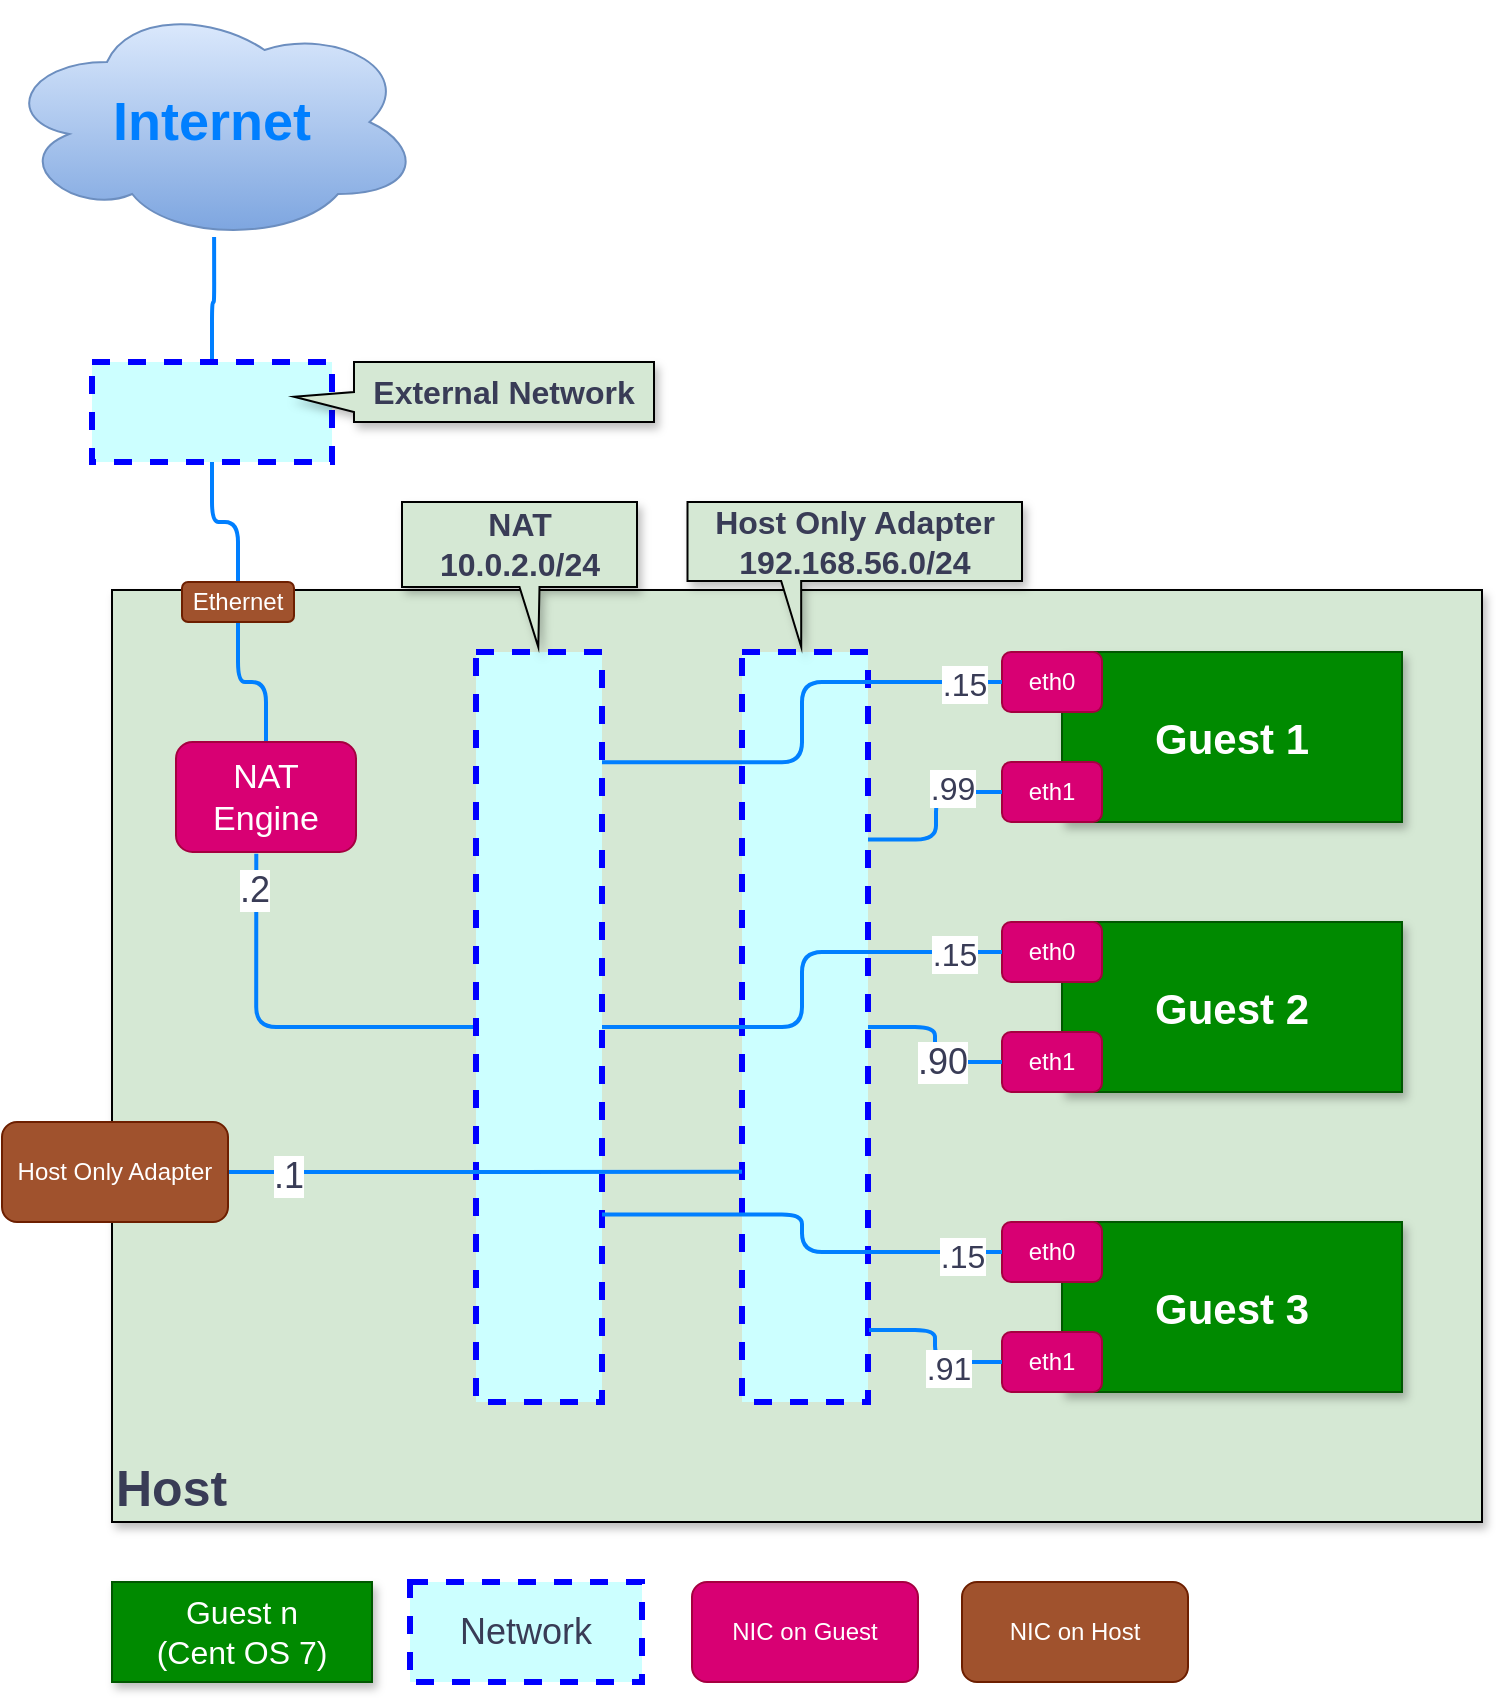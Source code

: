 <mxfile version="13.6.2" type="device"><diagram id="chhWWntXI6Snz88uCid4" name="NW1"><mxGraphModel dx="2087" dy="720" grid="1" gridSize="10" guides="1" tooltips="1" connect="1" arrows="1" fold="1" page="1" pageScale="1" pageWidth="827" pageHeight="1169" math="0" shadow="0"><root><mxCell id="Fih6YPsbWpGpSo7F1qTa-0"/><mxCell id="Fih6YPsbWpGpSo7F1qTa-1" parent="Fih6YPsbWpGpSo7F1qTa-0"/><mxCell id="R5E7E_zQCJfQSV3Fvqsx-26" value="Host" style="rounded=0;whiteSpace=wrap;html=1;sketch=0;strokeWidth=1;fontSize=25;fontColor=#393C56;fillColor=#D5E8D4;align=left;verticalAlign=bottom;fontStyle=1;shadow=1;" vertex="1" parent="Fih6YPsbWpGpSo7F1qTa-1"><mxGeometry x="-715" y="524" width="685" height="466" as="geometry"/></mxCell><mxCell id="R5E7E_zQCJfQSV3Fvqsx-7" value="" style="group" vertex="1" connectable="0" parent="Fih6YPsbWpGpSo7F1qTa-1"><mxGeometry x="-270" y="555" width="200" height="85" as="geometry"/></mxCell><mxCell id="R5E7E_zQCJfQSV3Fvqsx-4" value="" style="group" vertex="1" connectable="0" parent="R5E7E_zQCJfQSV3Fvqsx-7"><mxGeometry width="200" height="85" as="geometry"/></mxCell><mxCell id="R5E7E_zQCJfQSV3Fvqsx-1" value="" style="group" vertex="1" connectable="0" parent="R5E7E_zQCJfQSV3Fvqsx-4"><mxGeometry width="200" height="85" as="geometry"/></mxCell><mxCell id="XY-3vsqF-PFlgPGOO8LF-0" value="Guest 1" style="rounded=0;whiteSpace=wrap;html=1;fillColor=#008a00;strokeColor=#005700;fontColor=#ffffff;shadow=1;fontStyle=1;fontSize=21;" vertex="1" parent="R5E7E_zQCJfQSV3Fvqsx-1"><mxGeometry x="30" width="170" height="85" as="geometry"/></mxCell><mxCell id="52ACC5AwvfzRa10liK4y-0" value="eth0" style="rounded=1;whiteSpace=wrap;html=1;fillColor=#d80073;strokeColor=#A50040;fontColor=#ffffff;" vertex="1" parent="R5E7E_zQCJfQSV3Fvqsx-1"><mxGeometry width="50" height="30" as="geometry"/></mxCell><mxCell id="R5E7E_zQCJfQSV3Fvqsx-0" value="eth1" style="rounded=1;whiteSpace=wrap;html=1;fillColor=#d80073;strokeColor=#A50040;fontColor=#ffffff;" vertex="1" parent="R5E7E_zQCJfQSV3Fvqsx-1"><mxGeometry y="55" width="50" height="30" as="geometry"/></mxCell><mxCell id="R5E7E_zQCJfQSV3Fvqsx-9" value="" style="group" vertex="1" connectable="0" parent="Fih6YPsbWpGpSo7F1qTa-1"><mxGeometry x="-270" y="690" width="200" height="85" as="geometry"/></mxCell><mxCell id="R5E7E_zQCJfQSV3Fvqsx-10" value="" style="group" vertex="1" connectable="0" parent="R5E7E_zQCJfQSV3Fvqsx-9"><mxGeometry width="200" height="85" as="geometry"/></mxCell><mxCell id="R5E7E_zQCJfQSV3Fvqsx-11" value="" style="group" vertex="1" connectable="0" parent="R5E7E_zQCJfQSV3Fvqsx-10"><mxGeometry width="200" height="85" as="geometry"/></mxCell><mxCell id="R5E7E_zQCJfQSV3Fvqsx-12" value="Guest 2" style="rounded=0;whiteSpace=wrap;html=1;fillColor=#008a00;strokeColor=#005700;fontColor=#ffffff;shadow=1;fontStyle=1;fontSize=21;" vertex="1" parent="R5E7E_zQCJfQSV3Fvqsx-11"><mxGeometry x="30" width="170" height="85" as="geometry"/></mxCell><mxCell id="R5E7E_zQCJfQSV3Fvqsx-13" value="eth0" style="rounded=1;whiteSpace=wrap;html=1;fillColor=#d80073;strokeColor=#A50040;fontColor=#ffffff;" vertex="1" parent="R5E7E_zQCJfQSV3Fvqsx-11"><mxGeometry width="50" height="30" as="geometry"/></mxCell><mxCell id="R5E7E_zQCJfQSV3Fvqsx-14" value="eth1" style="rounded=1;whiteSpace=wrap;html=1;fillColor=#d80073;strokeColor=#A50040;fontColor=#ffffff;" vertex="1" parent="R5E7E_zQCJfQSV3Fvqsx-11"><mxGeometry y="55" width="50" height="30" as="geometry"/></mxCell><mxCell id="R5E7E_zQCJfQSV3Fvqsx-15" value="" style="group" vertex="1" connectable="0" parent="Fih6YPsbWpGpSo7F1qTa-1"><mxGeometry x="-270" y="840" width="200" height="85" as="geometry"/></mxCell><mxCell id="R5E7E_zQCJfQSV3Fvqsx-16" value="" style="group" vertex="1" connectable="0" parent="R5E7E_zQCJfQSV3Fvqsx-15"><mxGeometry width="200" height="85" as="geometry"/></mxCell><mxCell id="R5E7E_zQCJfQSV3Fvqsx-17" value="" style="group" vertex="1" connectable="0" parent="R5E7E_zQCJfQSV3Fvqsx-16"><mxGeometry width="200" height="85" as="geometry"/></mxCell><mxCell id="R5E7E_zQCJfQSV3Fvqsx-18" value="Guest 3" style="rounded=0;whiteSpace=wrap;html=1;fillColor=#008a00;strokeColor=#005700;fontColor=#ffffff;shadow=1;fontStyle=1;fontSize=21;" vertex="1" parent="R5E7E_zQCJfQSV3Fvqsx-17"><mxGeometry x="30" width="170" height="85" as="geometry"/></mxCell><mxCell id="R5E7E_zQCJfQSV3Fvqsx-19" value="eth0" style="rounded=1;whiteSpace=wrap;html=1;fillColor=#d80073;strokeColor=#A50040;fontColor=#ffffff;" vertex="1" parent="R5E7E_zQCJfQSV3Fvqsx-17"><mxGeometry width="50" height="30" as="geometry"/></mxCell><mxCell id="R5E7E_zQCJfQSV3Fvqsx-20" value="eth1" style="rounded=1;whiteSpace=wrap;html=1;fillColor=#d80073;strokeColor=#A50040;fontColor=#ffffff;" vertex="1" parent="R5E7E_zQCJfQSV3Fvqsx-17"><mxGeometry y="55" width="50" height="30" as="geometry"/></mxCell><mxCell id="EWS1YCkNdMqkMxmxWNx3-8" style="edgeStyle=orthogonalEdgeStyle;curved=0;rounded=1;sketch=0;orthogonalLoop=1;jettySize=auto;html=1;entryX=0.446;entryY=1.015;entryDx=0;entryDy=0;entryPerimeter=0;strokeColor=#007FFF;strokeWidth=2;fillColor=#F2CC8F;fontSize=16;fontColor=#393C56;endArrow=none;endFill=0;" edge="1" parent="Fih6YPsbWpGpSo7F1qTa-1" source="R5E7E_zQCJfQSV3Fvqsx-22" target="R5E7E_zQCJfQSV3Fvqsx-24"><mxGeometry relative="1" as="geometry"/></mxCell><mxCell id="_Ra3caN318BO0gJmUU6u-13" value=".2" style="edgeLabel;html=1;align=center;verticalAlign=middle;resizable=0;points=[];fontSize=18;fontColor=#393C56;" vertex="1" connectable="0" parent="EWS1YCkNdMqkMxmxWNx3-8"><mxGeometry x="0.827" y="1" relative="1" as="geometry"><mxPoint y="1" as="offset"/></mxGeometry></mxCell><mxCell id="R5E7E_zQCJfQSV3Fvqsx-22" value="" style="rounded=0;whiteSpace=wrap;html=1;sketch=0;fontColor=#393C56;fillColor=#CCFFFF;strokeColor=#0000FF;dashed=1;strokeWidth=3;" vertex="1" parent="Fih6YPsbWpGpSo7F1qTa-1"><mxGeometry x="-533" y="555" width="63" height="375" as="geometry"/></mxCell><mxCell id="R5E7E_zQCJfQSV3Fvqsx-23" value="" style="rounded=0;whiteSpace=wrap;html=1;sketch=0;fontColor=#393C56;fillColor=#CCFFFF;strokeColor=#0000FF;dashed=1;strokeWidth=3;" vertex="1" parent="Fih6YPsbWpGpSo7F1qTa-1"><mxGeometry x="-400" y="555" width="63" height="375" as="geometry"/></mxCell><mxCell id="EWS1YCkNdMqkMxmxWNx3-2" style="edgeStyle=orthogonalEdgeStyle;curved=0;rounded=1;sketch=0;orthogonalLoop=1;jettySize=auto;html=1;entryX=0.5;entryY=1;entryDx=0;entryDy=0;fillColor=#F2CC8F;fontSize=16;fontColor=#393C56;strokeColor=#007FFF;strokeWidth=2;endArrow=none;endFill=0;" edge="1" parent="Fih6YPsbWpGpSo7F1qTa-1" source="R5E7E_zQCJfQSV3Fvqsx-24" target="_Ra3caN318BO0gJmUU6u-6"><mxGeometry relative="1" as="geometry"/></mxCell><mxCell id="R5E7E_zQCJfQSV3Fvqsx-24" value="NAT&lt;br style=&quot;font-size: 17px;&quot;&gt;Engine" style="rounded=1;whiteSpace=wrap;html=1;fillColor=#d80073;strokeColor=#A50040;fontColor=#ffffff;fontSize=17;" vertex="1" parent="Fih6YPsbWpGpSo7F1qTa-1"><mxGeometry x="-683" y="600" width="90" height="55" as="geometry"/></mxCell><mxCell id="EWS1YCkNdMqkMxmxWNx3-3" style="edgeStyle=orthogonalEdgeStyle;curved=0;rounded=1;sketch=0;orthogonalLoop=1;jettySize=auto;html=1;entryX=0.5;entryY=1;entryDx=0;entryDy=0;strokeColor=#007FFF;strokeWidth=2;fillColor=#F2CC8F;fontSize=16;fontColor=#393C56;exitX=0.5;exitY=0;exitDx=0;exitDy=0;endArrow=none;endFill=0;" edge="1" parent="Fih6YPsbWpGpSo7F1qTa-1" source="_Ra3caN318BO0gJmUU6u-6" target="EWS1YCkNdMqkMxmxWNx3-1"><mxGeometry relative="1" as="geometry"><mxPoint x="-655.0" y="430" as="sourcePoint"/></mxGeometry></mxCell><mxCell id="R5E7E_zQCJfQSV3Fvqsx-27" value="Guest n&lt;br style=&quot;font-size: 16px;&quot;&gt;(Cent OS 7)" style="rounded=0;whiteSpace=wrap;html=1;fillColor=#008a00;strokeColor=#005700;fontColor=#ffffff;shadow=1;fontStyle=0;fontSize=16;" vertex="1" parent="Fih6YPsbWpGpSo7F1qTa-1"><mxGeometry x="-715" y="1020" width="130" height="50" as="geometry"/></mxCell><mxCell id="EWS1YCkNdMqkMxmxWNx3-0" value="Internet" style="ellipse;shape=cloud;whiteSpace=wrap;html=1;rounded=0;sketch=0;gradientColor=#7ea6e0;fillColor=#dae8fc;strokeColor=#6c8ebf;fontSize=27;fontStyle=1;fontColor=#007FFF;" vertex="1" parent="Fih6YPsbWpGpSo7F1qTa-1"><mxGeometry x="-770" y="230" width="210" height="120" as="geometry"/></mxCell><mxCell id="EWS1YCkNdMqkMxmxWNx3-4" style="edgeStyle=orthogonalEdgeStyle;curved=0;rounded=1;sketch=0;orthogonalLoop=1;jettySize=auto;html=1;entryX=0.505;entryY=0.979;entryDx=0;entryDy=0;entryPerimeter=0;strokeColor=#007FFF;strokeWidth=2;fillColor=#F2CC8F;fontSize=16;fontColor=#393C56;endArrow=none;endFill=0;" edge="1" parent="Fih6YPsbWpGpSo7F1qTa-1" source="EWS1YCkNdMqkMxmxWNx3-1" target="EWS1YCkNdMqkMxmxWNx3-0"><mxGeometry relative="1" as="geometry"/></mxCell><mxCell id="EWS1YCkNdMqkMxmxWNx3-1" value="" style="rounded=0;whiteSpace=wrap;html=1;sketch=0;fontColor=#393C56;fillColor=#CCFFFF;strokeColor=#0000FF;dashed=1;strokeWidth=3;" vertex="1" parent="Fih6YPsbWpGpSo7F1qTa-1"><mxGeometry x="-725" y="410" width="120" height="50" as="geometry"/></mxCell><mxCell id="EWS1YCkNdMqkMxmxWNx3-5" value="External Network" style="shape=callout;whiteSpace=wrap;html=1;perimeter=calloutPerimeter;rounded=0;sketch=0;strokeColor=#000000;strokeWidth=1;fillColor=#D5E8D4;fontSize=16;fontColor=#393C56;align=center;position2=0.58;flipH=1;flipV=1;direction=north;base=10;fontStyle=1;shadow=1;" vertex="1" parent="Fih6YPsbWpGpSo7F1qTa-1"><mxGeometry x="-624" y="410" width="180" height="30" as="geometry"/></mxCell><mxCell id="EWS1YCkNdMqkMxmxWNx3-6" value="NAT&lt;br&gt;10.0.2.0/24" style="shape=callout;whiteSpace=wrap;html=1;perimeter=calloutPerimeter;rounded=0;sketch=0;strokeColor=#000000;strokeWidth=1;fillColor=#D5E8D4;fontSize=16;fontColor=#393C56;align=center;position2=0.58;flipH=1;flipV=1;direction=west;base=10;fontStyle=1;shadow=1;" vertex="1" parent="Fih6YPsbWpGpSo7F1qTa-1"><mxGeometry x="-570" y="480" width="117.5" height="72.5" as="geometry"/></mxCell><mxCell id="EWS1YCkNdMqkMxmxWNx3-7" style="edgeStyle=orthogonalEdgeStyle;curved=0;rounded=1;sketch=0;orthogonalLoop=1;jettySize=auto;html=1;strokeColor=#007FFF;strokeWidth=2;fillColor=#F2CC8F;fontSize=16;fontColor=#393C56;entryX=1;entryY=0.147;entryDx=0;entryDy=0;entryPerimeter=0;endArrow=none;endFill=0;" edge="1" parent="Fih6YPsbWpGpSo7F1qTa-1" source="52ACC5AwvfzRa10liK4y-0" target="R5E7E_zQCJfQSV3Fvqsx-22"><mxGeometry relative="1" as="geometry"/></mxCell><mxCell id="EWS1YCkNdMqkMxmxWNx3-9" value=".15" style="edgeLabel;html=1;align=center;verticalAlign=middle;resizable=0;points=[];fontSize=16;fontColor=#393C56;" vertex="1" connectable="0" parent="EWS1YCkNdMqkMxmxWNx3-7"><mxGeometry x="-0.84" y="1" relative="1" as="geometry"><mxPoint as="offset"/></mxGeometry></mxCell><mxCell id="EWS1YCkNdMqkMxmxWNx3-11" style="edgeStyle=orthogonalEdgeStyle;curved=0;rounded=1;sketch=0;orthogonalLoop=1;jettySize=auto;html=1;entryX=1;entryY=0.5;entryDx=0;entryDy=0;strokeColor=#007FFF;strokeWidth=2;fillColor=#F2CC8F;fontSize=16;fontColor=#393C56;endArrow=none;endFill=0;" edge="1" parent="Fih6YPsbWpGpSo7F1qTa-1" source="R5E7E_zQCJfQSV3Fvqsx-13" target="R5E7E_zQCJfQSV3Fvqsx-22"><mxGeometry relative="1" as="geometry"/></mxCell><mxCell id="EWS1YCkNdMqkMxmxWNx3-12" value=".15" style="edgeLabel;html=1;align=center;verticalAlign=middle;resizable=0;points=[];fontSize=16;fontColor=#393C56;" vertex="1" connectable="0" parent="EWS1YCkNdMqkMxmxWNx3-11"><mxGeometry x="-0.798" y="1" relative="1" as="geometry"><mxPoint as="offset"/></mxGeometry></mxCell><mxCell id="EWS1YCkNdMqkMxmxWNx3-13" style="edgeStyle=orthogonalEdgeStyle;curved=0;rounded=1;sketch=0;orthogonalLoop=1;jettySize=auto;html=1;entryX=1;entryY=0.75;entryDx=0;entryDy=0;strokeColor=#007FFF;strokeWidth=2;fillColor=#F2CC8F;fontSize=16;fontColor=#393C56;endArrow=none;endFill=0;" edge="1" parent="Fih6YPsbWpGpSo7F1qTa-1" source="R5E7E_zQCJfQSV3Fvqsx-19" target="R5E7E_zQCJfQSV3Fvqsx-22"><mxGeometry relative="1" as="geometry"/></mxCell><mxCell id="EWS1YCkNdMqkMxmxWNx3-14" value=".15" style="edgeLabel;html=1;align=center;verticalAlign=middle;resizable=0;points=[];fontSize=16;fontColor=#393C56;" vertex="1" connectable="0" parent="EWS1YCkNdMqkMxmxWNx3-13"><mxGeometry x="-0.814" y="2" relative="1" as="geometry"><mxPoint as="offset"/></mxGeometry></mxCell><mxCell id="NANJ0gVI-tQUhuAKzfev-0" style="edgeStyle=orthogonalEdgeStyle;curved=0;rounded=1;sketch=0;orthogonalLoop=1;jettySize=auto;html=1;entryX=1;entryY=0.25;entryDx=0;entryDy=0;strokeColor=#007FFF;strokeWidth=2;fillColor=#F2CC8F;fontSize=16;fontColor=#393C56;endArrow=none;endFill=0;" edge="1" parent="Fih6YPsbWpGpSo7F1qTa-1" source="R5E7E_zQCJfQSV3Fvqsx-0" target="R5E7E_zQCJfQSV3Fvqsx-23"><mxGeometry relative="1" as="geometry"><Array as="points"><mxPoint x="-303" y="625"/><mxPoint x="-303" y="649"/></Array></mxGeometry></mxCell><mxCell id="NANJ0gVI-tQUhuAKzfev-4" value=".99" style="edgeLabel;html=1;align=center;verticalAlign=middle;resizable=0;points=[];fontSize=16;fontColor=#393C56;" vertex="1" connectable="0" parent="NANJ0gVI-tQUhuAKzfev-0"><mxGeometry x="-0.434" y="-2" relative="1" as="geometry"><mxPoint as="offset"/></mxGeometry></mxCell><mxCell id="NANJ0gVI-tQUhuAKzfev-1" style="edgeStyle=orthogonalEdgeStyle;curved=0;rounded=1;sketch=0;orthogonalLoop=1;jettySize=auto;html=1;strokeColor=#007FFF;strokeWidth=2;fillColor=#F2CC8F;fontSize=16;fontColor=#393C56;endArrow=none;endFill=0;" edge="1" parent="Fih6YPsbWpGpSo7F1qTa-1" source="R5E7E_zQCJfQSV3Fvqsx-14" target="R5E7E_zQCJfQSV3Fvqsx-23"><mxGeometry relative="1" as="geometry"/></mxCell><mxCell id="_Ra3caN318BO0gJmUU6u-12" value=".90" style="edgeLabel;html=1;align=center;verticalAlign=middle;resizable=0;points=[];fontSize=18;fontColor=#393C56;" vertex="1" connectable="0" parent="NANJ0gVI-tQUhuAKzfev-1"><mxGeometry x="0.27" y="-3" relative="1" as="geometry"><mxPoint x="5.83" y="20.5" as="offset"/></mxGeometry></mxCell><mxCell id="NANJ0gVI-tQUhuAKzfev-2" style="edgeStyle=orthogonalEdgeStyle;curved=0;rounded=1;sketch=0;orthogonalLoop=1;jettySize=auto;html=1;entryX=1.008;entryY=0.904;entryDx=0;entryDy=0;entryPerimeter=0;strokeColor=#007FFF;strokeWidth=2;fillColor=#F2CC8F;fontSize=16;fontColor=#393C56;endArrow=none;endFill=0;" edge="1" parent="Fih6YPsbWpGpSo7F1qTa-1" source="R5E7E_zQCJfQSV3Fvqsx-20" target="R5E7E_zQCJfQSV3Fvqsx-23"><mxGeometry relative="1" as="geometry"/></mxCell><mxCell id="hWVfUsmMDJPKZQf2JTVc-0" value=".91" style="edgeLabel;html=1;align=center;verticalAlign=middle;resizable=0;points=[];fontSize=16;fontColor=#393C56;" vertex="1" connectable="0" parent="NANJ0gVI-tQUhuAKzfev-2"><mxGeometry x="-0.337" y="3" relative="1" as="geometry"><mxPoint as="offset"/></mxGeometry></mxCell><mxCell id="NANJ0gVI-tQUhuAKzfev-3" value="Host Only Adapter&lt;br&gt;192.168.56.0/24" style="shape=callout;whiteSpace=wrap;html=1;perimeter=calloutPerimeter;rounded=0;sketch=0;strokeColor=#000000;strokeWidth=1;fillColor=#D5E8D4;fontSize=16;fontColor=#393C56;align=center;position2=0.34;flipH=1;flipV=1;direction=west;base=10;fontStyle=1;shadow=1;size=33;position=0.28;" vertex="1" parent="Fih6YPsbWpGpSo7F1qTa-1"><mxGeometry x="-427.25" y="480" width="167.25" height="72.5" as="geometry"/></mxCell><mxCell id="_Ra3caN318BO0gJmUU6u-0" value="Network" style="rounded=0;whiteSpace=wrap;html=1;sketch=0;fontColor=#393C56;fillColor=#CCFFFF;strokeColor=#0000FF;dashed=1;strokeWidth=3;fontSize=18;" vertex="1" parent="Fih6YPsbWpGpSo7F1qTa-1"><mxGeometry x="-566" y="1020" width="116" height="50" as="geometry"/></mxCell><mxCell id="_Ra3caN318BO0gJmUU6u-3" value="NIC on Guest" style="rounded=1;whiteSpace=wrap;html=1;fillColor=#d80073;strokeColor=#A50040;fontColor=#ffffff;" vertex="1" parent="Fih6YPsbWpGpSo7F1qTa-1"><mxGeometry x="-425" y="1020" width="113" height="50" as="geometry"/></mxCell><mxCell id="_Ra3caN318BO0gJmUU6u-4" value="NIC on Host" style="rounded=1;whiteSpace=wrap;html=1;fillColor=#a0522d;strokeColor=#6D1F00;fontColor=#ffffff;" vertex="1" parent="Fih6YPsbWpGpSo7F1qTa-1"><mxGeometry x="-290" y="1020" width="113" height="50" as="geometry"/></mxCell><mxCell id="_Ra3caN318BO0gJmUU6u-9" style="edgeStyle=orthogonalEdgeStyle;curved=0;rounded=1;sketch=0;orthogonalLoop=1;jettySize=auto;html=1;entryX=0;entryY=0.693;entryDx=0;entryDy=0;entryPerimeter=0;strokeColor=#007FFF;strokeWidth=2;fillColor=#F2CC8F;fontSize=18;fontColor=#393C56;endArrow=none;endFill=0;" edge="1" parent="Fih6YPsbWpGpSo7F1qTa-1" source="_Ra3caN318BO0gJmUU6u-5" target="R5E7E_zQCJfQSV3Fvqsx-23"><mxGeometry relative="1" as="geometry"/></mxCell><mxCell id="_Ra3caN318BO0gJmUU6u-10" value=".1" style="edgeLabel;html=1;align=center;verticalAlign=middle;resizable=0;points=[];fontSize=18;fontColor=#393C56;" vertex="1" connectable="0" parent="_Ra3caN318BO0gJmUU6u-9"><mxGeometry x="-0.767" y="-2" relative="1" as="geometry"><mxPoint as="offset"/></mxGeometry></mxCell><mxCell id="_Ra3caN318BO0gJmUU6u-5" value="Host Only Adapter" style="rounded=1;whiteSpace=wrap;html=1;fillColor=#a0522d;strokeColor=#6D1F00;fontColor=#ffffff;" vertex="1" parent="Fih6YPsbWpGpSo7F1qTa-1"><mxGeometry x="-770" y="790" width="113" height="50" as="geometry"/></mxCell><mxCell id="_Ra3caN318BO0gJmUU6u-6" value="Ethernet" style="rounded=1;whiteSpace=wrap;html=1;fillColor=#a0522d;strokeColor=#6D1F00;fontColor=#ffffff;" vertex="1" parent="Fih6YPsbWpGpSo7F1qTa-1"><mxGeometry x="-680" y="520" width="56" height="20" as="geometry"/></mxCell></root></mxGraphModel></diagram></mxfile>